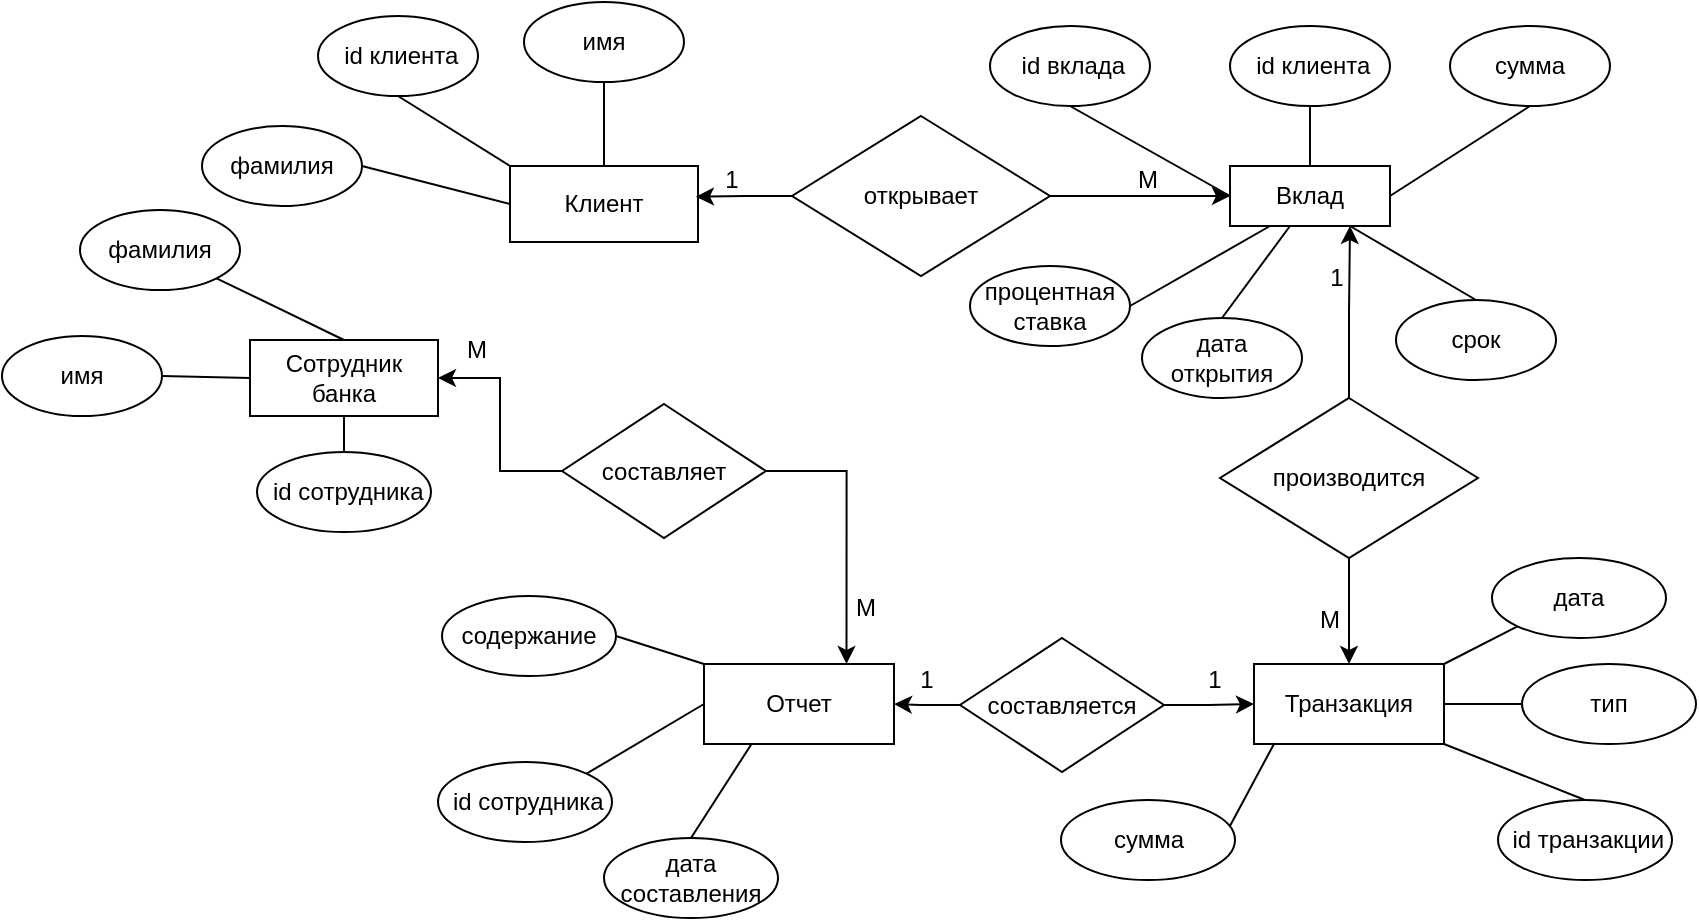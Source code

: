 <mxfile version="24.7.16">
  <diagram name="Страница — 1" id="PL6_fJvvjjux5TMCyqCx">
    <mxGraphModel dx="1334" dy="525" grid="0" gridSize="10" guides="1" tooltips="1" connect="1" arrows="1" fold="1" page="0" pageScale="1" pageWidth="827" pageHeight="1169" math="0" shadow="0">
      <root>
        <mxCell id="0" />
        <mxCell id="1" parent="0" />
        <mxCell id="IhCpI_MLEhV9grS_OZYk-1" value="Вклад" style="rounded=0;whiteSpace=wrap;html=1;" vertex="1" parent="1">
          <mxGeometry x="370" y="455" width="80" height="30" as="geometry" />
        </mxCell>
        <mxCell id="IhCpI_MLEhV9grS_OZYk-4" value="&amp;nbsp;id вклада" style="ellipse;whiteSpace=wrap;html=1;" vertex="1" parent="1">
          <mxGeometry x="250" y="385" width="80" height="40" as="geometry" />
        </mxCell>
        <mxCell id="IhCpI_MLEhV9grS_OZYk-5" value="" style="endArrow=none;html=1;rounded=0;exitX=0.5;exitY=1;exitDx=0;exitDy=0;entryX=0;entryY=0.5;entryDx=0;entryDy=0;" edge="1" parent="1" source="IhCpI_MLEhV9grS_OZYk-4" target="IhCpI_MLEhV9grS_OZYk-1">
          <mxGeometry width="50" height="50" relative="1" as="geometry">
            <mxPoint x="540" y="495" as="sourcePoint" />
            <mxPoint x="590" y="445" as="targetPoint" />
          </mxGeometry>
        </mxCell>
        <mxCell id="IhCpI_MLEhV9grS_OZYk-6" value="&amp;nbsp;id клиента" style="ellipse;whiteSpace=wrap;html=1;" vertex="1" parent="1">
          <mxGeometry x="370" y="385" width="80" height="40" as="geometry" />
        </mxCell>
        <mxCell id="IhCpI_MLEhV9grS_OZYk-8" value="" style="endArrow=none;html=1;rounded=0;exitX=0.5;exitY=1;exitDx=0;exitDy=0;entryX=0.5;entryY=0;entryDx=0;entryDy=0;" edge="1" parent="1" source="IhCpI_MLEhV9grS_OZYk-6" target="IhCpI_MLEhV9grS_OZYk-1">
          <mxGeometry width="50" height="50" relative="1" as="geometry">
            <mxPoint x="540" y="495" as="sourcePoint" />
            <mxPoint x="590" y="445" as="targetPoint" />
          </mxGeometry>
        </mxCell>
        <mxCell id="IhCpI_MLEhV9grS_OZYk-9" value="сумма" style="ellipse;whiteSpace=wrap;html=1;" vertex="1" parent="1">
          <mxGeometry x="480" y="385" width="80" height="40" as="geometry" />
        </mxCell>
        <mxCell id="IhCpI_MLEhV9grS_OZYk-10" value="" style="endArrow=none;html=1;rounded=0;exitX=1;exitY=0.5;exitDx=0;exitDy=0;entryX=0.5;entryY=1;entryDx=0;entryDy=0;" edge="1" parent="1" source="IhCpI_MLEhV9grS_OZYk-1" target="IhCpI_MLEhV9grS_OZYk-9">
          <mxGeometry width="50" height="50" relative="1" as="geometry">
            <mxPoint x="540" y="415" as="sourcePoint" />
            <mxPoint x="590" y="365" as="targetPoint" />
          </mxGeometry>
        </mxCell>
        <mxCell id="IhCpI_MLEhV9grS_OZYk-11" value="процентная ставка" style="ellipse;whiteSpace=wrap;html=1;" vertex="1" parent="1">
          <mxGeometry x="240" y="505" width="80" height="40" as="geometry" />
        </mxCell>
        <mxCell id="IhCpI_MLEhV9grS_OZYk-12" value="" style="endArrow=none;html=1;rounded=0;exitX=1;exitY=0.5;exitDx=0;exitDy=0;entryX=0.25;entryY=1;entryDx=0;entryDy=0;" edge="1" parent="1" source="IhCpI_MLEhV9grS_OZYk-11" target="IhCpI_MLEhV9grS_OZYk-1">
          <mxGeometry width="50" height="50" relative="1" as="geometry">
            <mxPoint x="400" y="535" as="sourcePoint" />
            <mxPoint x="450" y="485" as="targetPoint" />
          </mxGeometry>
        </mxCell>
        <mxCell id="IhCpI_MLEhV9grS_OZYk-13" value="дата открытия" style="ellipse;whiteSpace=wrap;html=1;" vertex="1" parent="1">
          <mxGeometry x="326" y="531" width="80" height="40" as="geometry" />
        </mxCell>
        <mxCell id="IhCpI_MLEhV9grS_OZYk-14" value="" style="endArrow=none;html=1;rounded=0;exitX=0.5;exitY=0;exitDx=0;exitDy=0;entryX=0.375;entryY=1;entryDx=0;entryDy=0;entryPerimeter=0;" edge="1" parent="1" source="IhCpI_MLEhV9grS_OZYk-13" target="IhCpI_MLEhV9grS_OZYk-1">
          <mxGeometry width="50" height="50" relative="1" as="geometry">
            <mxPoint x="400" y="535" as="sourcePoint" />
            <mxPoint x="405" y="487" as="targetPoint" />
          </mxGeometry>
        </mxCell>
        <mxCell id="IhCpI_MLEhV9grS_OZYk-15" value="срок" style="ellipse;whiteSpace=wrap;html=1;" vertex="1" parent="1">
          <mxGeometry x="453" y="522" width="80" height="40" as="geometry" />
        </mxCell>
        <mxCell id="IhCpI_MLEhV9grS_OZYk-16" value="" style="endArrow=none;html=1;rounded=0;exitX=0.5;exitY=0;exitDx=0;exitDy=0;entryX=0.75;entryY=1;entryDx=0;entryDy=0;" edge="1" parent="1" source="IhCpI_MLEhV9grS_OZYk-15" target="IhCpI_MLEhV9grS_OZYk-1">
          <mxGeometry width="50" height="50" relative="1" as="geometry">
            <mxPoint x="400" y="535" as="sourcePoint" />
            <mxPoint x="450" y="495" as="targetPoint" />
          </mxGeometry>
        </mxCell>
        <mxCell id="IhCpI_MLEhV9grS_OZYk-18" value="Клиент" style="rounded=0;whiteSpace=wrap;html=1;" vertex="1" parent="1">
          <mxGeometry x="10" y="455" width="94" height="38" as="geometry" />
        </mxCell>
        <mxCell id="IhCpI_MLEhV9grS_OZYk-22" style="edgeStyle=orthogonalEdgeStyle;rounded=0;orthogonalLoop=1;jettySize=auto;html=1;entryX=0;entryY=0.5;entryDx=0;entryDy=0;" edge="1" parent="1" source="IhCpI_MLEhV9grS_OZYk-19" target="IhCpI_MLEhV9grS_OZYk-1">
          <mxGeometry relative="1" as="geometry" />
        </mxCell>
        <mxCell id="IhCpI_MLEhV9grS_OZYk-19" value="открывает" style="rhombus;whiteSpace=wrap;html=1;" vertex="1" parent="1">
          <mxGeometry x="151" y="430" width="129" height="80" as="geometry" />
        </mxCell>
        <mxCell id="IhCpI_MLEhV9grS_OZYk-23" style="edgeStyle=orthogonalEdgeStyle;rounded=0;orthogonalLoop=1;jettySize=auto;html=1;entryX=0.989;entryY=0.404;entryDx=0;entryDy=0;entryPerimeter=0;" edge="1" parent="1" source="IhCpI_MLEhV9grS_OZYk-19" target="IhCpI_MLEhV9grS_OZYk-18">
          <mxGeometry relative="1" as="geometry" />
        </mxCell>
        <mxCell id="IhCpI_MLEhV9grS_OZYk-24" value="1" style="text;html=1;align=center;verticalAlign=middle;whiteSpace=wrap;rounded=0;" vertex="1" parent="1">
          <mxGeometry x="91" y="447" width="60" height="30" as="geometry" />
        </mxCell>
        <mxCell id="IhCpI_MLEhV9grS_OZYk-26" value="М" style="text;html=1;align=center;verticalAlign=middle;whiteSpace=wrap;rounded=0;" vertex="1" parent="1">
          <mxGeometry x="299" y="447" width="60" height="30" as="geometry" />
        </mxCell>
        <mxCell id="IhCpI_MLEhV9grS_OZYk-27" value="&amp;nbsp;id клиента" style="ellipse;whiteSpace=wrap;html=1;" vertex="1" parent="1">
          <mxGeometry x="-86" y="380" width="80" height="40" as="geometry" />
        </mxCell>
        <mxCell id="IhCpI_MLEhV9grS_OZYk-28" value="" style="endArrow=none;html=1;rounded=0;exitX=0.5;exitY=1;exitDx=0;exitDy=0;entryX=0;entryY=0;entryDx=0;entryDy=0;" edge="1" parent="1" source="IhCpI_MLEhV9grS_OZYk-27" target="IhCpI_MLEhV9grS_OZYk-18">
          <mxGeometry width="50" height="50" relative="1" as="geometry">
            <mxPoint x="229" y="523" as="sourcePoint" />
            <mxPoint x="279" y="473" as="targetPoint" />
          </mxGeometry>
        </mxCell>
        <mxCell id="IhCpI_MLEhV9grS_OZYk-29" value="имя" style="ellipse;whiteSpace=wrap;html=1;" vertex="1" parent="1">
          <mxGeometry x="17" y="373" width="80" height="40" as="geometry" />
        </mxCell>
        <mxCell id="IhCpI_MLEhV9grS_OZYk-31" value="" style="endArrow=none;html=1;rounded=0;exitX=0.5;exitY=1;exitDx=0;exitDy=0;entryX=0.5;entryY=0;entryDx=0;entryDy=0;" edge="1" parent="1" source="IhCpI_MLEhV9grS_OZYk-29" target="IhCpI_MLEhV9grS_OZYk-18">
          <mxGeometry width="50" height="50" relative="1" as="geometry">
            <mxPoint x="229" y="523" as="sourcePoint" />
            <mxPoint x="279" y="473" as="targetPoint" />
          </mxGeometry>
        </mxCell>
        <mxCell id="IhCpI_MLEhV9grS_OZYk-32" value="фамилия" style="ellipse;whiteSpace=wrap;html=1;" vertex="1" parent="1">
          <mxGeometry x="-144" y="435" width="80" height="40" as="geometry" />
        </mxCell>
        <mxCell id="IhCpI_MLEhV9grS_OZYk-33" value="" style="endArrow=none;html=1;rounded=0;exitX=1;exitY=0.5;exitDx=0;exitDy=0;entryX=0;entryY=0.5;entryDx=0;entryDy=0;" edge="1" parent="1" source="IhCpI_MLEhV9grS_OZYk-32" target="IhCpI_MLEhV9grS_OZYk-18">
          <mxGeometry width="50" height="50" relative="1" as="geometry">
            <mxPoint x="2" y="519" as="sourcePoint" />
            <mxPoint x="52" y="469" as="targetPoint" />
          </mxGeometry>
        </mxCell>
        <mxCell id="IhCpI_MLEhV9grS_OZYk-35" style="edgeStyle=orthogonalEdgeStyle;rounded=0;orthogonalLoop=1;jettySize=auto;html=1;entryX=0.75;entryY=1;entryDx=0;entryDy=0;" edge="1" parent="1" source="IhCpI_MLEhV9grS_OZYk-34" target="IhCpI_MLEhV9grS_OZYk-1">
          <mxGeometry relative="1" as="geometry" />
        </mxCell>
        <mxCell id="IhCpI_MLEhV9grS_OZYk-39" style="edgeStyle=orthogonalEdgeStyle;rounded=0;orthogonalLoop=1;jettySize=auto;html=1;entryX=0.5;entryY=0;entryDx=0;entryDy=0;" edge="1" parent="1" source="IhCpI_MLEhV9grS_OZYk-34" target="IhCpI_MLEhV9grS_OZYk-38">
          <mxGeometry relative="1" as="geometry" />
        </mxCell>
        <mxCell id="IhCpI_MLEhV9grS_OZYk-34" value="производится" style="rhombus;whiteSpace=wrap;html=1;" vertex="1" parent="1">
          <mxGeometry x="365" y="571" width="129" height="80" as="geometry" />
        </mxCell>
        <mxCell id="IhCpI_MLEhV9grS_OZYk-36" value="1" style="text;html=1;align=center;verticalAlign=middle;whiteSpace=wrap;rounded=0;" vertex="1" parent="1">
          <mxGeometry x="413" y="496" width="21" height="30" as="geometry" />
        </mxCell>
        <mxCell id="IhCpI_MLEhV9grS_OZYk-38" value="Транзакция" style="rounded=0;whiteSpace=wrap;html=1;" vertex="1" parent="1">
          <mxGeometry x="382" y="704" width="95" height="40" as="geometry" />
        </mxCell>
        <mxCell id="IhCpI_MLEhV9grS_OZYk-40" value="М" style="text;html=1;align=center;verticalAlign=middle;whiteSpace=wrap;rounded=0;" vertex="1" parent="1">
          <mxGeometry x="390" y="667" width="60" height="30" as="geometry" />
        </mxCell>
        <mxCell id="IhCpI_MLEhV9grS_OZYk-41" value="&amp;nbsp;id транзакции" style="ellipse;whiteSpace=wrap;html=1;" vertex="1" parent="1">
          <mxGeometry x="504" y="772" width="87" height="40" as="geometry" />
        </mxCell>
        <mxCell id="IhCpI_MLEhV9grS_OZYk-42" value="" style="endArrow=none;html=1;rounded=0;exitX=1;exitY=1;exitDx=0;exitDy=0;entryX=0.5;entryY=0;entryDx=0;entryDy=0;" edge="1" parent="1" source="IhCpI_MLEhV9grS_OZYk-38" target="IhCpI_MLEhV9grS_OZYk-41">
          <mxGeometry width="50" height="50" relative="1" as="geometry">
            <mxPoint x="426" y="683" as="sourcePoint" />
            <mxPoint x="476" y="633" as="targetPoint" />
          </mxGeometry>
        </mxCell>
        <mxCell id="IhCpI_MLEhV9grS_OZYk-46" value="дата" style="ellipse;whiteSpace=wrap;html=1;" vertex="1" parent="1">
          <mxGeometry x="501" y="651" width="87" height="40" as="geometry" />
        </mxCell>
        <mxCell id="IhCpI_MLEhV9grS_OZYk-47" value="" style="endArrow=none;html=1;rounded=0;exitX=1;exitY=0;exitDx=0;exitDy=0;entryX=0;entryY=1;entryDx=0;entryDy=0;" edge="1" parent="1" source="IhCpI_MLEhV9grS_OZYk-38" target="IhCpI_MLEhV9grS_OZYk-46">
          <mxGeometry width="50" height="50" relative="1" as="geometry">
            <mxPoint x="402" y="627" as="sourcePoint" />
            <mxPoint x="452" y="577" as="targetPoint" />
          </mxGeometry>
        </mxCell>
        <mxCell id="IhCpI_MLEhV9grS_OZYk-48" value="тип" style="ellipse;whiteSpace=wrap;html=1;" vertex="1" parent="1">
          <mxGeometry x="516" y="704" width="87" height="40" as="geometry" />
        </mxCell>
        <mxCell id="IhCpI_MLEhV9grS_OZYk-49" value="" style="endArrow=none;html=1;rounded=0;exitX=1;exitY=0.5;exitDx=0;exitDy=0;entryX=0;entryY=0.5;entryDx=0;entryDy=0;" edge="1" parent="1" source="IhCpI_MLEhV9grS_OZYk-38" target="IhCpI_MLEhV9grS_OZYk-48">
          <mxGeometry width="50" height="50" relative="1" as="geometry">
            <mxPoint x="402" y="765" as="sourcePoint" />
            <mxPoint x="452" y="715" as="targetPoint" />
          </mxGeometry>
        </mxCell>
        <mxCell id="IhCpI_MLEhV9grS_OZYk-50" value="сумма" style="ellipse;whiteSpace=wrap;html=1;" vertex="1" parent="1">
          <mxGeometry x="285.5" y="772" width="87" height="40" as="geometry" />
        </mxCell>
        <mxCell id="IhCpI_MLEhV9grS_OZYk-51" value="" style="endArrow=none;html=1;rounded=0;exitX=0.971;exitY=0.324;exitDx=0;exitDy=0;exitPerimeter=0;entryX=0.108;entryY=0.987;entryDx=0;entryDy=0;entryPerimeter=0;" edge="1" parent="1" source="IhCpI_MLEhV9grS_OZYk-50" target="IhCpI_MLEhV9grS_OZYk-38">
          <mxGeometry width="50" height="50" relative="1" as="geometry">
            <mxPoint x="402" y="765" as="sourcePoint" />
            <mxPoint x="452" y="715" as="targetPoint" />
          </mxGeometry>
        </mxCell>
        <mxCell id="IhCpI_MLEhV9grS_OZYk-52" value="Отчет" style="rounded=0;whiteSpace=wrap;html=1;" vertex="1" parent="1">
          <mxGeometry x="107" y="704" width="95" height="40" as="geometry" />
        </mxCell>
        <mxCell id="IhCpI_MLEhV9grS_OZYk-54" style="edgeStyle=orthogonalEdgeStyle;rounded=0;orthogonalLoop=1;jettySize=auto;html=1;entryX=0;entryY=0.5;entryDx=0;entryDy=0;" edge="1" parent="1" source="IhCpI_MLEhV9grS_OZYk-53" target="IhCpI_MLEhV9grS_OZYk-38">
          <mxGeometry relative="1" as="geometry" />
        </mxCell>
        <mxCell id="IhCpI_MLEhV9grS_OZYk-55" style="edgeStyle=orthogonalEdgeStyle;rounded=0;orthogonalLoop=1;jettySize=auto;html=1;entryX=1;entryY=0.5;entryDx=0;entryDy=0;" edge="1" parent="1" source="IhCpI_MLEhV9grS_OZYk-53" target="IhCpI_MLEhV9grS_OZYk-52">
          <mxGeometry relative="1" as="geometry" />
        </mxCell>
        <mxCell id="IhCpI_MLEhV9grS_OZYk-53" value="составляется" style="rhombus;whiteSpace=wrap;html=1;" vertex="1" parent="1">
          <mxGeometry x="235" y="691" width="102" height="67" as="geometry" />
        </mxCell>
        <mxCell id="IhCpI_MLEhV9grS_OZYk-56" value="1" style="text;html=1;align=center;verticalAlign=middle;whiteSpace=wrap;rounded=0;" vertex="1" parent="1">
          <mxGeometry x="208" y="697" width="21" height="30" as="geometry" />
        </mxCell>
        <mxCell id="IhCpI_MLEhV9grS_OZYk-57" value="1" style="text;html=1;align=center;verticalAlign=middle;whiteSpace=wrap;rounded=0;" vertex="1" parent="1">
          <mxGeometry x="351.5" y="697" width="21" height="30" as="geometry" />
        </mxCell>
        <mxCell id="IhCpI_MLEhV9grS_OZYk-60" value="дата составления" style="ellipse;whiteSpace=wrap;html=1;" vertex="1" parent="1">
          <mxGeometry x="57" y="791" width="87" height="40" as="geometry" />
        </mxCell>
        <mxCell id="IhCpI_MLEhV9grS_OZYk-61" value="" style="endArrow=none;html=1;rounded=0;exitX=0.5;exitY=0;exitDx=0;exitDy=0;entryX=0.25;entryY=1;entryDx=0;entryDy=0;" edge="1" parent="1" source="IhCpI_MLEhV9grS_OZYk-60" target="IhCpI_MLEhV9grS_OZYk-52">
          <mxGeometry width="50" height="50" relative="1" as="geometry">
            <mxPoint x="179" y="776" as="sourcePoint" />
            <mxPoint x="229" y="726" as="targetPoint" />
          </mxGeometry>
        </mxCell>
        <mxCell id="IhCpI_MLEhV9grS_OZYk-62" value="&amp;nbsp;id сотрудника" style="ellipse;whiteSpace=wrap;html=1;" vertex="1" parent="1">
          <mxGeometry x="-26" y="753" width="87" height="40" as="geometry" />
        </mxCell>
        <mxCell id="IhCpI_MLEhV9grS_OZYk-63" value="" style="endArrow=none;html=1;rounded=0;exitX=1;exitY=0;exitDx=0;exitDy=0;entryX=0;entryY=0.5;entryDx=0;entryDy=0;" edge="1" parent="1" source="IhCpI_MLEhV9grS_OZYk-62" target="IhCpI_MLEhV9grS_OZYk-52">
          <mxGeometry width="50" height="50" relative="1" as="geometry">
            <mxPoint x="142" y="653" as="sourcePoint" />
            <mxPoint x="192" y="603" as="targetPoint" />
          </mxGeometry>
        </mxCell>
        <mxCell id="IhCpI_MLEhV9grS_OZYk-64" value="содержание" style="ellipse;whiteSpace=wrap;html=1;" vertex="1" parent="1">
          <mxGeometry x="-24" y="670" width="87" height="40" as="geometry" />
        </mxCell>
        <mxCell id="IhCpI_MLEhV9grS_OZYk-65" value="" style="endArrow=none;html=1;rounded=0;exitX=1;exitY=0.5;exitDx=0;exitDy=0;entryX=0;entryY=0;entryDx=0;entryDy=0;" edge="1" parent="1" source="IhCpI_MLEhV9grS_OZYk-64" target="IhCpI_MLEhV9grS_OZYk-52">
          <mxGeometry width="50" height="50" relative="1" as="geometry">
            <mxPoint x="142" y="653" as="sourcePoint" />
            <mxPoint x="192" y="603" as="targetPoint" />
          </mxGeometry>
        </mxCell>
        <mxCell id="IhCpI_MLEhV9grS_OZYk-66" value="Сотрудник банка" style="rounded=0;whiteSpace=wrap;html=1;" vertex="1" parent="1">
          <mxGeometry x="-120" y="542" width="94" height="38" as="geometry" />
        </mxCell>
        <mxCell id="IhCpI_MLEhV9grS_OZYk-68" style="edgeStyle=orthogonalEdgeStyle;rounded=0;orthogonalLoop=1;jettySize=auto;html=1;entryX=1;entryY=0.5;entryDx=0;entryDy=0;" edge="1" parent="1" source="IhCpI_MLEhV9grS_OZYk-67" target="IhCpI_MLEhV9grS_OZYk-66">
          <mxGeometry relative="1" as="geometry" />
        </mxCell>
        <mxCell id="IhCpI_MLEhV9grS_OZYk-69" style="edgeStyle=orthogonalEdgeStyle;rounded=0;orthogonalLoop=1;jettySize=auto;html=1;entryX=0.75;entryY=0;entryDx=0;entryDy=0;exitX=1;exitY=0.5;exitDx=0;exitDy=0;" edge="1" parent="1" source="IhCpI_MLEhV9grS_OZYk-67" target="IhCpI_MLEhV9grS_OZYk-52">
          <mxGeometry relative="1" as="geometry" />
        </mxCell>
        <mxCell id="IhCpI_MLEhV9grS_OZYk-67" value="составляет" style="rhombus;whiteSpace=wrap;html=1;" vertex="1" parent="1">
          <mxGeometry x="36" y="574" width="102" height="67" as="geometry" />
        </mxCell>
        <mxCell id="IhCpI_MLEhV9grS_OZYk-72" value="М" style="text;html=1;align=center;verticalAlign=middle;whiteSpace=wrap;rounded=0;" vertex="1" parent="1">
          <mxGeometry x="-17" y="532" width="21" height="30" as="geometry" />
        </mxCell>
        <mxCell id="IhCpI_MLEhV9grS_OZYk-73" value="М" style="text;html=1;align=center;verticalAlign=middle;whiteSpace=wrap;rounded=0;" vertex="1" parent="1">
          <mxGeometry x="158" y="661" width="60" height="30" as="geometry" />
        </mxCell>
        <mxCell id="IhCpI_MLEhV9grS_OZYk-74" value="&amp;nbsp;id сотрудника" style="ellipse;whiteSpace=wrap;html=1;" vertex="1" parent="1">
          <mxGeometry x="-116.5" y="598" width="87" height="40" as="geometry" />
        </mxCell>
        <mxCell id="IhCpI_MLEhV9grS_OZYk-75" value="" style="endArrow=none;html=1;rounded=0;exitX=0.5;exitY=0;exitDx=0;exitDy=0;entryX=0.5;entryY=1;entryDx=0;entryDy=0;" edge="1" parent="1" source="IhCpI_MLEhV9grS_OZYk-74" target="IhCpI_MLEhV9grS_OZYk-66">
          <mxGeometry width="50" height="50" relative="1" as="geometry">
            <mxPoint x="48" y="642" as="sourcePoint" />
            <mxPoint x="98" y="592" as="targetPoint" />
          </mxGeometry>
        </mxCell>
        <mxCell id="IhCpI_MLEhV9grS_OZYk-76" value="имя" style="ellipse;whiteSpace=wrap;html=1;" vertex="1" parent="1">
          <mxGeometry x="-244" y="540" width="80" height="40" as="geometry" />
        </mxCell>
        <mxCell id="IhCpI_MLEhV9grS_OZYk-77" value="" style="endArrow=none;html=1;rounded=0;exitX=1;exitY=0.5;exitDx=0;exitDy=0;entryX=0;entryY=0.5;entryDx=0;entryDy=0;" edge="1" parent="1" source="IhCpI_MLEhV9grS_OZYk-76" target="IhCpI_MLEhV9grS_OZYk-66">
          <mxGeometry width="50" height="50" relative="1" as="geometry">
            <mxPoint x="48" y="642" as="sourcePoint" />
            <mxPoint x="98" y="592" as="targetPoint" />
          </mxGeometry>
        </mxCell>
        <mxCell id="IhCpI_MLEhV9grS_OZYk-78" value="фамилия" style="ellipse;whiteSpace=wrap;html=1;" vertex="1" parent="1">
          <mxGeometry x="-205" y="477" width="80" height="40" as="geometry" />
        </mxCell>
        <mxCell id="IhCpI_MLEhV9grS_OZYk-79" value="" style="endArrow=none;html=1;rounded=0;exitX=1;exitY=1;exitDx=0;exitDy=0;entryX=0.5;entryY=0;entryDx=0;entryDy=0;" edge="1" parent="1" source="IhCpI_MLEhV9grS_OZYk-78" target="IhCpI_MLEhV9grS_OZYk-66">
          <mxGeometry width="50" height="50" relative="1" as="geometry">
            <mxPoint x="48" y="642" as="sourcePoint" />
            <mxPoint x="98" y="592" as="targetPoint" />
          </mxGeometry>
        </mxCell>
      </root>
    </mxGraphModel>
  </diagram>
</mxfile>
